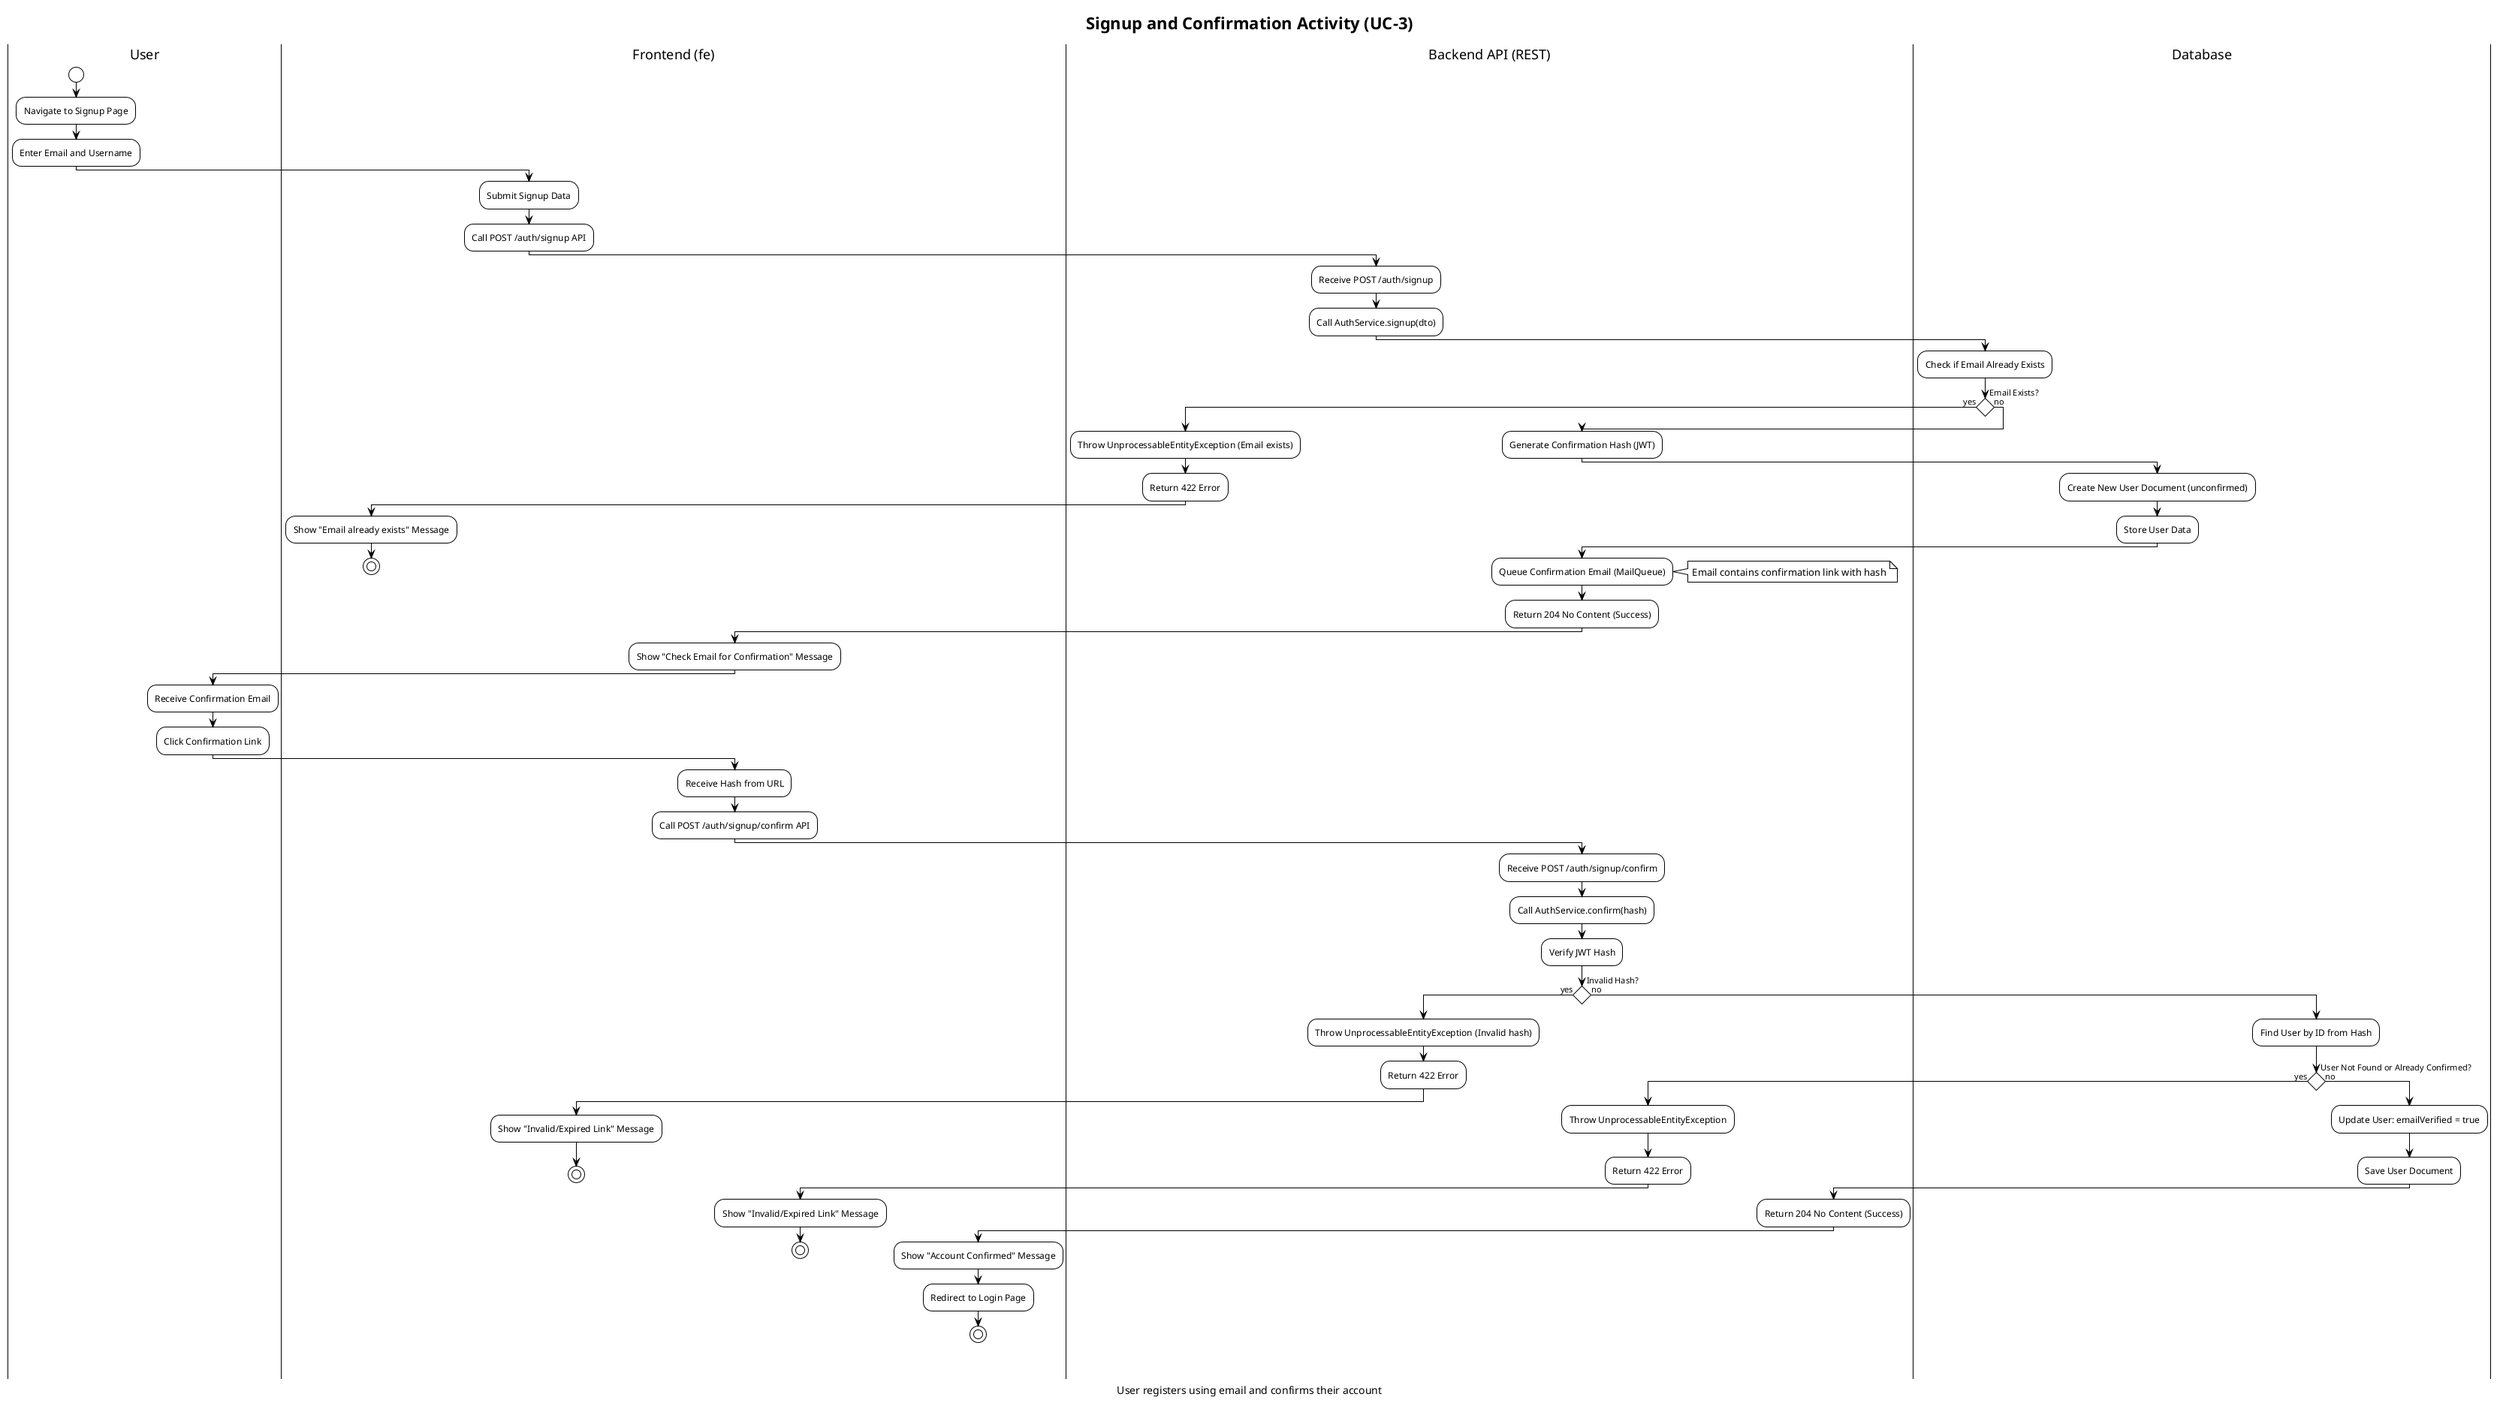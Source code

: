 @startuml UC-3 Signup and Confirm Activity Diagram
!theme plain
skinparam ConditionStyle diamond

title Signup and Confirmation Activity (UC-3)
caption User registers using email and confirms their account

|User|
start
:Navigate to Signup Page;
:Enter Email and Username;

|Frontend (fe)|
:Submit Signup Data;
:Call POST /auth/signup API;

|Backend API (REST)|
:Receive POST /auth/signup;
:Call AuthService.signup(dto);
|Database|
:Check if Email Already Exists;
if (Email Exists?) then (yes)
  |Backend API (REST)|
  :Throw UnprocessableEntityException (Email exists);
  :Return 422 Error;
  |Frontend (fe)|
  :Show "Email already exists" Message;
  stop
else (no)
  |Backend API (REST)|
  :Generate Confirmation Hash (JWT);
  |Database|
  :Create New User Document (unconfirmed);
  :Store User Data;
  |Backend API (REST)|
  :Queue Confirmation Email (MailQueue);
  note right: Email contains confirmation link with hash
  :Return 204 No Content (Success);
  |Frontend (fe)|
  :Show "Check Email for Confirmation" Message;

  |User|
  :Receive Confirmation Email;
  :Click Confirmation Link;

  |Frontend (fe)|
  :Receive Hash from URL;
  :Call POST /auth/signup/confirm API;

  |Backend API (REST)|
  :Receive POST /auth/signup/confirm;
  :Call AuthService.confirm(hash);
  :Verify JWT Hash;
  if (Invalid Hash?) then (yes)
    :Throw UnprocessableEntityException (Invalid hash);
    :Return 422 Error;
    |Frontend (fe)|
    :Show "Invalid/Expired Link" Message;
    stop
  else (no)
    |Database|
    :Find User by ID from Hash;
    if (User Not Found or Already Confirmed?) then (yes)
      |Backend API (REST)|
      :Throw UnprocessableEntityException;
      :Return 422 Error;
      |Frontend (fe)|
      :Show "Invalid/Expired Link" Message;
      stop
    else (no)
      |Database|
      :Update User: emailVerified = true;
      :Save User Document;
      |Backend API (REST)|
      :Return 204 No Content (Success);
      |Frontend (fe)|
      :Show "Account Confirmed" Message;
      :Redirect to Login Page;
      stop
    endif
  endif
endif

@enduml
